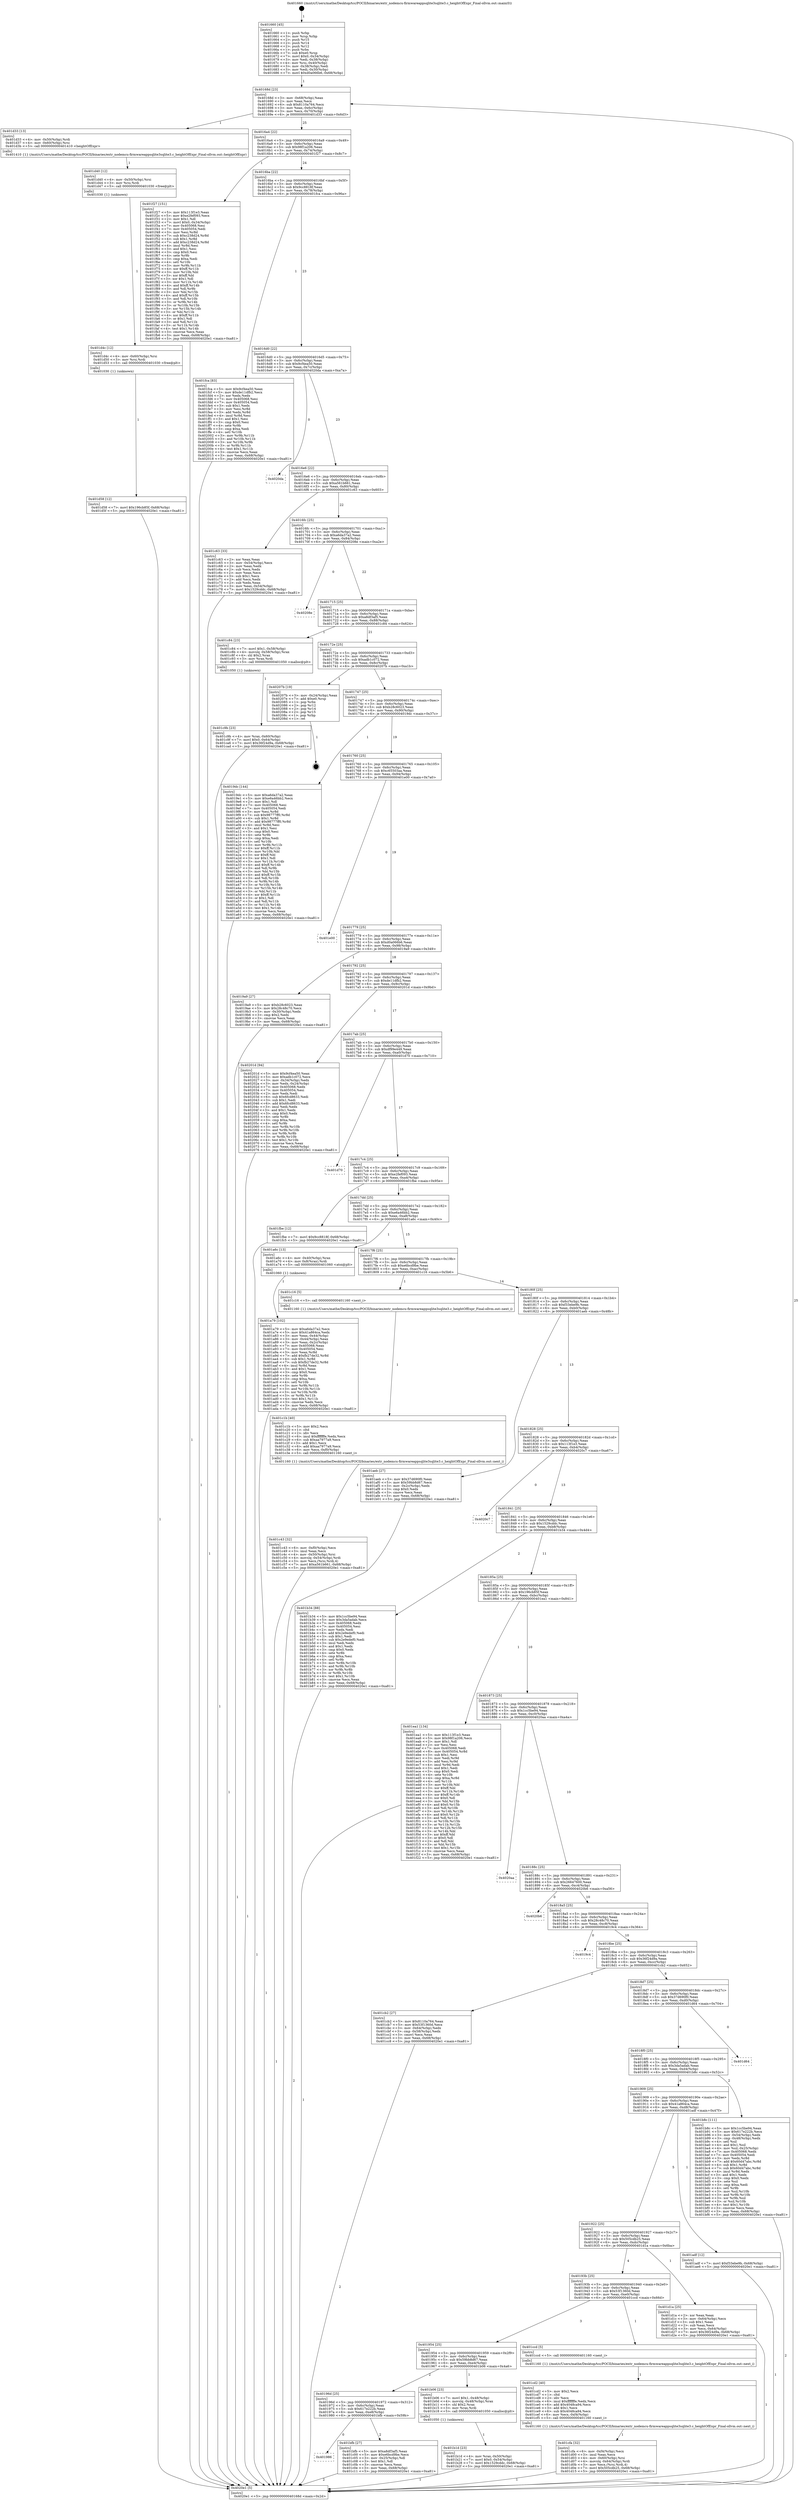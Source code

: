 digraph "0x401660" {
  label = "0x401660 (/mnt/c/Users/mathe/Desktop/tcc/POCII/binaries/extr_nodemcu-firmwareappsqlite3sqlite3.c_heightOfExpr_Final-ollvm.out::main(0))"
  labelloc = "t"
  node[shape=record]

  Entry [label="",width=0.3,height=0.3,shape=circle,fillcolor=black,style=filled]
  "0x40168d" [label="{
     0x40168d [23]\l
     | [instrs]\l
     &nbsp;&nbsp;0x40168d \<+3\>: mov -0x68(%rbp),%eax\l
     &nbsp;&nbsp;0x401690 \<+2\>: mov %eax,%ecx\l
     &nbsp;&nbsp;0x401692 \<+6\>: sub $0x8110a764,%ecx\l
     &nbsp;&nbsp;0x401698 \<+3\>: mov %eax,-0x6c(%rbp)\l
     &nbsp;&nbsp;0x40169b \<+3\>: mov %ecx,-0x70(%rbp)\l
     &nbsp;&nbsp;0x40169e \<+6\>: je 0000000000401d33 \<main+0x6d3\>\l
  }"]
  "0x401d33" [label="{
     0x401d33 [13]\l
     | [instrs]\l
     &nbsp;&nbsp;0x401d33 \<+4\>: mov -0x50(%rbp),%rdi\l
     &nbsp;&nbsp;0x401d37 \<+4\>: mov -0x60(%rbp),%rsi\l
     &nbsp;&nbsp;0x401d3b \<+5\>: call 0000000000401410 \<heightOfExpr\>\l
     | [calls]\l
     &nbsp;&nbsp;0x401410 \{1\} (/mnt/c/Users/mathe/Desktop/tcc/POCII/binaries/extr_nodemcu-firmwareappsqlite3sqlite3.c_heightOfExpr_Final-ollvm.out::heightOfExpr)\l
  }"]
  "0x4016a4" [label="{
     0x4016a4 [22]\l
     | [instrs]\l
     &nbsp;&nbsp;0x4016a4 \<+5\>: jmp 00000000004016a9 \<main+0x49\>\l
     &nbsp;&nbsp;0x4016a9 \<+3\>: mov -0x6c(%rbp),%eax\l
     &nbsp;&nbsp;0x4016ac \<+5\>: sub $0x98f1a206,%eax\l
     &nbsp;&nbsp;0x4016b1 \<+3\>: mov %eax,-0x74(%rbp)\l
     &nbsp;&nbsp;0x4016b4 \<+6\>: je 0000000000401f27 \<main+0x8c7\>\l
  }"]
  Exit [label="",width=0.3,height=0.3,shape=circle,fillcolor=black,style=filled,peripheries=2]
  "0x401f27" [label="{
     0x401f27 [151]\l
     | [instrs]\l
     &nbsp;&nbsp;0x401f27 \<+5\>: mov $0x113f1e3,%eax\l
     &nbsp;&nbsp;0x401f2c \<+5\>: mov $0xe2fef093,%ecx\l
     &nbsp;&nbsp;0x401f31 \<+2\>: mov $0x1,%dl\l
     &nbsp;&nbsp;0x401f33 \<+7\>: movl $0x0,-0x34(%rbp)\l
     &nbsp;&nbsp;0x401f3a \<+7\>: mov 0x405068,%esi\l
     &nbsp;&nbsp;0x401f41 \<+7\>: mov 0x405054,%edi\l
     &nbsp;&nbsp;0x401f48 \<+3\>: mov %esi,%r8d\l
     &nbsp;&nbsp;0x401f4b \<+7\>: sub $0xc238d24,%r8d\l
     &nbsp;&nbsp;0x401f52 \<+4\>: sub $0x1,%r8d\l
     &nbsp;&nbsp;0x401f56 \<+7\>: add $0xc238d24,%r8d\l
     &nbsp;&nbsp;0x401f5d \<+4\>: imul %r8d,%esi\l
     &nbsp;&nbsp;0x401f61 \<+3\>: and $0x1,%esi\l
     &nbsp;&nbsp;0x401f64 \<+3\>: cmp $0x0,%esi\l
     &nbsp;&nbsp;0x401f67 \<+4\>: sete %r9b\l
     &nbsp;&nbsp;0x401f6b \<+3\>: cmp $0xa,%edi\l
     &nbsp;&nbsp;0x401f6e \<+4\>: setl %r10b\l
     &nbsp;&nbsp;0x401f72 \<+3\>: mov %r9b,%r11b\l
     &nbsp;&nbsp;0x401f75 \<+4\>: xor $0xff,%r11b\l
     &nbsp;&nbsp;0x401f79 \<+3\>: mov %r10b,%bl\l
     &nbsp;&nbsp;0x401f7c \<+3\>: xor $0xff,%bl\l
     &nbsp;&nbsp;0x401f7f \<+3\>: xor $0x1,%dl\l
     &nbsp;&nbsp;0x401f82 \<+3\>: mov %r11b,%r14b\l
     &nbsp;&nbsp;0x401f85 \<+4\>: and $0xff,%r14b\l
     &nbsp;&nbsp;0x401f89 \<+3\>: and %dl,%r9b\l
     &nbsp;&nbsp;0x401f8c \<+3\>: mov %bl,%r15b\l
     &nbsp;&nbsp;0x401f8f \<+4\>: and $0xff,%r15b\l
     &nbsp;&nbsp;0x401f93 \<+3\>: and %dl,%r10b\l
     &nbsp;&nbsp;0x401f96 \<+3\>: or %r9b,%r14b\l
     &nbsp;&nbsp;0x401f99 \<+3\>: or %r10b,%r15b\l
     &nbsp;&nbsp;0x401f9c \<+3\>: xor %r15b,%r14b\l
     &nbsp;&nbsp;0x401f9f \<+3\>: or %bl,%r11b\l
     &nbsp;&nbsp;0x401fa2 \<+4\>: xor $0xff,%r11b\l
     &nbsp;&nbsp;0x401fa6 \<+3\>: or $0x1,%dl\l
     &nbsp;&nbsp;0x401fa9 \<+3\>: and %dl,%r11b\l
     &nbsp;&nbsp;0x401fac \<+3\>: or %r11b,%r14b\l
     &nbsp;&nbsp;0x401faf \<+4\>: test $0x1,%r14b\l
     &nbsp;&nbsp;0x401fb3 \<+3\>: cmovne %ecx,%eax\l
     &nbsp;&nbsp;0x401fb6 \<+3\>: mov %eax,-0x68(%rbp)\l
     &nbsp;&nbsp;0x401fb9 \<+5\>: jmp 00000000004020e1 \<main+0xa81\>\l
  }"]
  "0x4016ba" [label="{
     0x4016ba [22]\l
     | [instrs]\l
     &nbsp;&nbsp;0x4016ba \<+5\>: jmp 00000000004016bf \<main+0x5f\>\l
     &nbsp;&nbsp;0x4016bf \<+3\>: mov -0x6c(%rbp),%eax\l
     &nbsp;&nbsp;0x4016c2 \<+5\>: sub $0x9cc8818f,%eax\l
     &nbsp;&nbsp;0x4016c7 \<+3\>: mov %eax,-0x78(%rbp)\l
     &nbsp;&nbsp;0x4016ca \<+6\>: je 0000000000401fca \<main+0x96a\>\l
  }"]
  "0x401d58" [label="{
     0x401d58 [12]\l
     | [instrs]\l
     &nbsp;&nbsp;0x401d58 \<+7\>: movl $0x196cb85f,-0x68(%rbp)\l
     &nbsp;&nbsp;0x401d5f \<+5\>: jmp 00000000004020e1 \<main+0xa81\>\l
  }"]
  "0x401fca" [label="{
     0x401fca [83]\l
     | [instrs]\l
     &nbsp;&nbsp;0x401fca \<+5\>: mov $0x9cf4ea50,%eax\l
     &nbsp;&nbsp;0x401fcf \<+5\>: mov $0xde11dfb2,%ecx\l
     &nbsp;&nbsp;0x401fd4 \<+2\>: xor %edx,%edx\l
     &nbsp;&nbsp;0x401fd6 \<+7\>: mov 0x405068,%esi\l
     &nbsp;&nbsp;0x401fdd \<+7\>: mov 0x405054,%edi\l
     &nbsp;&nbsp;0x401fe4 \<+3\>: sub $0x1,%edx\l
     &nbsp;&nbsp;0x401fe7 \<+3\>: mov %esi,%r8d\l
     &nbsp;&nbsp;0x401fea \<+3\>: add %edx,%r8d\l
     &nbsp;&nbsp;0x401fed \<+4\>: imul %r8d,%esi\l
     &nbsp;&nbsp;0x401ff1 \<+3\>: and $0x1,%esi\l
     &nbsp;&nbsp;0x401ff4 \<+3\>: cmp $0x0,%esi\l
     &nbsp;&nbsp;0x401ff7 \<+4\>: sete %r9b\l
     &nbsp;&nbsp;0x401ffb \<+3\>: cmp $0xa,%edi\l
     &nbsp;&nbsp;0x401ffe \<+4\>: setl %r10b\l
     &nbsp;&nbsp;0x402002 \<+3\>: mov %r9b,%r11b\l
     &nbsp;&nbsp;0x402005 \<+3\>: and %r10b,%r11b\l
     &nbsp;&nbsp;0x402008 \<+3\>: xor %r10b,%r9b\l
     &nbsp;&nbsp;0x40200b \<+3\>: or %r9b,%r11b\l
     &nbsp;&nbsp;0x40200e \<+4\>: test $0x1,%r11b\l
     &nbsp;&nbsp;0x402012 \<+3\>: cmovne %ecx,%eax\l
     &nbsp;&nbsp;0x402015 \<+3\>: mov %eax,-0x68(%rbp)\l
     &nbsp;&nbsp;0x402018 \<+5\>: jmp 00000000004020e1 \<main+0xa81\>\l
  }"]
  "0x4016d0" [label="{
     0x4016d0 [22]\l
     | [instrs]\l
     &nbsp;&nbsp;0x4016d0 \<+5\>: jmp 00000000004016d5 \<main+0x75\>\l
     &nbsp;&nbsp;0x4016d5 \<+3\>: mov -0x6c(%rbp),%eax\l
     &nbsp;&nbsp;0x4016d8 \<+5\>: sub $0x9cf4ea50,%eax\l
     &nbsp;&nbsp;0x4016dd \<+3\>: mov %eax,-0x7c(%rbp)\l
     &nbsp;&nbsp;0x4016e0 \<+6\>: je 00000000004020da \<main+0xa7a\>\l
  }"]
  "0x401d4c" [label="{
     0x401d4c [12]\l
     | [instrs]\l
     &nbsp;&nbsp;0x401d4c \<+4\>: mov -0x60(%rbp),%rsi\l
     &nbsp;&nbsp;0x401d50 \<+3\>: mov %rsi,%rdi\l
     &nbsp;&nbsp;0x401d53 \<+5\>: call 0000000000401030 \<free@plt\>\l
     | [calls]\l
     &nbsp;&nbsp;0x401030 \{1\} (unknown)\l
  }"]
  "0x4020da" [label="{
     0x4020da\l
  }", style=dashed]
  "0x4016e6" [label="{
     0x4016e6 [22]\l
     | [instrs]\l
     &nbsp;&nbsp;0x4016e6 \<+5\>: jmp 00000000004016eb \<main+0x8b\>\l
     &nbsp;&nbsp;0x4016eb \<+3\>: mov -0x6c(%rbp),%eax\l
     &nbsp;&nbsp;0x4016ee \<+5\>: sub $0xa561b661,%eax\l
     &nbsp;&nbsp;0x4016f3 \<+3\>: mov %eax,-0x80(%rbp)\l
     &nbsp;&nbsp;0x4016f6 \<+6\>: je 0000000000401c63 \<main+0x603\>\l
  }"]
  "0x401d40" [label="{
     0x401d40 [12]\l
     | [instrs]\l
     &nbsp;&nbsp;0x401d40 \<+4\>: mov -0x50(%rbp),%rsi\l
     &nbsp;&nbsp;0x401d44 \<+3\>: mov %rsi,%rdi\l
     &nbsp;&nbsp;0x401d47 \<+5\>: call 0000000000401030 \<free@plt\>\l
     | [calls]\l
     &nbsp;&nbsp;0x401030 \{1\} (unknown)\l
  }"]
  "0x401c63" [label="{
     0x401c63 [33]\l
     | [instrs]\l
     &nbsp;&nbsp;0x401c63 \<+2\>: xor %eax,%eax\l
     &nbsp;&nbsp;0x401c65 \<+3\>: mov -0x54(%rbp),%ecx\l
     &nbsp;&nbsp;0x401c68 \<+2\>: mov %eax,%edx\l
     &nbsp;&nbsp;0x401c6a \<+2\>: sub %ecx,%edx\l
     &nbsp;&nbsp;0x401c6c \<+2\>: mov %eax,%ecx\l
     &nbsp;&nbsp;0x401c6e \<+3\>: sub $0x1,%ecx\l
     &nbsp;&nbsp;0x401c71 \<+2\>: add %ecx,%edx\l
     &nbsp;&nbsp;0x401c73 \<+2\>: sub %edx,%eax\l
     &nbsp;&nbsp;0x401c75 \<+3\>: mov %eax,-0x54(%rbp)\l
     &nbsp;&nbsp;0x401c78 \<+7\>: movl $0x1529cddc,-0x68(%rbp)\l
     &nbsp;&nbsp;0x401c7f \<+5\>: jmp 00000000004020e1 \<main+0xa81\>\l
  }"]
  "0x4016fc" [label="{
     0x4016fc [25]\l
     | [instrs]\l
     &nbsp;&nbsp;0x4016fc \<+5\>: jmp 0000000000401701 \<main+0xa1\>\l
     &nbsp;&nbsp;0x401701 \<+3\>: mov -0x6c(%rbp),%eax\l
     &nbsp;&nbsp;0x401704 \<+5\>: sub $0xa6da37a2,%eax\l
     &nbsp;&nbsp;0x401709 \<+6\>: mov %eax,-0x84(%rbp)\l
     &nbsp;&nbsp;0x40170f \<+6\>: je 000000000040208e \<main+0xa2e\>\l
  }"]
  "0x401cfa" [label="{
     0x401cfa [32]\l
     | [instrs]\l
     &nbsp;&nbsp;0x401cfa \<+6\>: mov -0xf4(%rbp),%ecx\l
     &nbsp;&nbsp;0x401d00 \<+3\>: imul %eax,%ecx\l
     &nbsp;&nbsp;0x401d03 \<+4\>: mov -0x60(%rbp),%rsi\l
     &nbsp;&nbsp;0x401d07 \<+4\>: movslq -0x64(%rbp),%rdi\l
     &nbsp;&nbsp;0x401d0b \<+3\>: mov %ecx,(%rsi,%rdi,4)\l
     &nbsp;&nbsp;0x401d0e \<+7\>: movl $0x505cdb25,-0x68(%rbp)\l
     &nbsp;&nbsp;0x401d15 \<+5\>: jmp 00000000004020e1 \<main+0xa81\>\l
  }"]
  "0x40208e" [label="{
     0x40208e\l
  }", style=dashed]
  "0x401715" [label="{
     0x401715 [25]\l
     | [instrs]\l
     &nbsp;&nbsp;0x401715 \<+5\>: jmp 000000000040171a \<main+0xba\>\l
     &nbsp;&nbsp;0x40171a \<+3\>: mov -0x6c(%rbp),%eax\l
     &nbsp;&nbsp;0x40171d \<+5\>: sub $0xa8df3af5,%eax\l
     &nbsp;&nbsp;0x401722 \<+6\>: mov %eax,-0x88(%rbp)\l
     &nbsp;&nbsp;0x401728 \<+6\>: je 0000000000401c84 \<main+0x624\>\l
  }"]
  "0x401cd2" [label="{
     0x401cd2 [40]\l
     | [instrs]\l
     &nbsp;&nbsp;0x401cd2 \<+5\>: mov $0x2,%ecx\l
     &nbsp;&nbsp;0x401cd7 \<+1\>: cltd\l
     &nbsp;&nbsp;0x401cd8 \<+2\>: idiv %ecx\l
     &nbsp;&nbsp;0x401cda \<+6\>: imul $0xfffffffe,%edx,%ecx\l
     &nbsp;&nbsp;0x401ce0 \<+6\>: add $0x4048ca94,%ecx\l
     &nbsp;&nbsp;0x401ce6 \<+3\>: add $0x1,%ecx\l
     &nbsp;&nbsp;0x401ce9 \<+6\>: sub $0x4048ca94,%ecx\l
     &nbsp;&nbsp;0x401cef \<+6\>: mov %ecx,-0xf4(%rbp)\l
     &nbsp;&nbsp;0x401cf5 \<+5\>: call 0000000000401160 \<next_i\>\l
     | [calls]\l
     &nbsp;&nbsp;0x401160 \{1\} (/mnt/c/Users/mathe/Desktop/tcc/POCII/binaries/extr_nodemcu-firmwareappsqlite3sqlite3.c_heightOfExpr_Final-ollvm.out::next_i)\l
  }"]
  "0x401c84" [label="{
     0x401c84 [23]\l
     | [instrs]\l
     &nbsp;&nbsp;0x401c84 \<+7\>: movl $0x1,-0x58(%rbp)\l
     &nbsp;&nbsp;0x401c8b \<+4\>: movslq -0x58(%rbp),%rax\l
     &nbsp;&nbsp;0x401c8f \<+4\>: shl $0x2,%rax\l
     &nbsp;&nbsp;0x401c93 \<+3\>: mov %rax,%rdi\l
     &nbsp;&nbsp;0x401c96 \<+5\>: call 0000000000401050 \<malloc@plt\>\l
     | [calls]\l
     &nbsp;&nbsp;0x401050 \{1\} (unknown)\l
  }"]
  "0x40172e" [label="{
     0x40172e [25]\l
     | [instrs]\l
     &nbsp;&nbsp;0x40172e \<+5\>: jmp 0000000000401733 \<main+0xd3\>\l
     &nbsp;&nbsp;0x401733 \<+3\>: mov -0x6c(%rbp),%eax\l
     &nbsp;&nbsp;0x401736 \<+5\>: sub $0xadb1c072,%eax\l
     &nbsp;&nbsp;0x40173b \<+6\>: mov %eax,-0x8c(%rbp)\l
     &nbsp;&nbsp;0x401741 \<+6\>: je 000000000040207b \<main+0xa1b\>\l
  }"]
  "0x401c9b" [label="{
     0x401c9b [23]\l
     | [instrs]\l
     &nbsp;&nbsp;0x401c9b \<+4\>: mov %rax,-0x60(%rbp)\l
     &nbsp;&nbsp;0x401c9f \<+7\>: movl $0x0,-0x64(%rbp)\l
     &nbsp;&nbsp;0x401ca6 \<+7\>: movl $0x36f24d9a,-0x68(%rbp)\l
     &nbsp;&nbsp;0x401cad \<+5\>: jmp 00000000004020e1 \<main+0xa81\>\l
  }"]
  "0x40207b" [label="{
     0x40207b [19]\l
     | [instrs]\l
     &nbsp;&nbsp;0x40207b \<+3\>: mov -0x24(%rbp),%eax\l
     &nbsp;&nbsp;0x40207e \<+7\>: add $0xe0,%rsp\l
     &nbsp;&nbsp;0x402085 \<+1\>: pop %rbx\l
     &nbsp;&nbsp;0x402086 \<+2\>: pop %r12\l
     &nbsp;&nbsp;0x402088 \<+2\>: pop %r14\l
     &nbsp;&nbsp;0x40208a \<+2\>: pop %r15\l
     &nbsp;&nbsp;0x40208c \<+1\>: pop %rbp\l
     &nbsp;&nbsp;0x40208d \<+1\>: ret\l
  }"]
  "0x401747" [label="{
     0x401747 [25]\l
     | [instrs]\l
     &nbsp;&nbsp;0x401747 \<+5\>: jmp 000000000040174c \<main+0xec\>\l
     &nbsp;&nbsp;0x40174c \<+3\>: mov -0x6c(%rbp),%eax\l
     &nbsp;&nbsp;0x40174f \<+5\>: sub $0xb28c6023,%eax\l
     &nbsp;&nbsp;0x401754 \<+6\>: mov %eax,-0x90(%rbp)\l
     &nbsp;&nbsp;0x40175a \<+6\>: je 00000000004019dc \<main+0x37c\>\l
  }"]
  "0x401c43" [label="{
     0x401c43 [32]\l
     | [instrs]\l
     &nbsp;&nbsp;0x401c43 \<+6\>: mov -0xf0(%rbp),%ecx\l
     &nbsp;&nbsp;0x401c49 \<+3\>: imul %eax,%ecx\l
     &nbsp;&nbsp;0x401c4c \<+4\>: mov -0x50(%rbp),%rsi\l
     &nbsp;&nbsp;0x401c50 \<+4\>: movslq -0x54(%rbp),%rdi\l
     &nbsp;&nbsp;0x401c54 \<+3\>: mov %ecx,(%rsi,%rdi,4)\l
     &nbsp;&nbsp;0x401c57 \<+7\>: movl $0xa561b661,-0x68(%rbp)\l
     &nbsp;&nbsp;0x401c5e \<+5\>: jmp 00000000004020e1 \<main+0xa81\>\l
  }"]
  "0x4019dc" [label="{
     0x4019dc [144]\l
     | [instrs]\l
     &nbsp;&nbsp;0x4019dc \<+5\>: mov $0xa6da37a2,%eax\l
     &nbsp;&nbsp;0x4019e1 \<+5\>: mov $0xe6a46bb2,%ecx\l
     &nbsp;&nbsp;0x4019e6 \<+2\>: mov $0x1,%dl\l
     &nbsp;&nbsp;0x4019e8 \<+7\>: mov 0x405068,%esi\l
     &nbsp;&nbsp;0x4019ef \<+7\>: mov 0x405054,%edi\l
     &nbsp;&nbsp;0x4019f6 \<+3\>: mov %esi,%r8d\l
     &nbsp;&nbsp;0x4019f9 \<+7\>: sub $0x98777ff0,%r8d\l
     &nbsp;&nbsp;0x401a00 \<+4\>: sub $0x1,%r8d\l
     &nbsp;&nbsp;0x401a04 \<+7\>: add $0x98777ff0,%r8d\l
     &nbsp;&nbsp;0x401a0b \<+4\>: imul %r8d,%esi\l
     &nbsp;&nbsp;0x401a0f \<+3\>: and $0x1,%esi\l
     &nbsp;&nbsp;0x401a12 \<+3\>: cmp $0x0,%esi\l
     &nbsp;&nbsp;0x401a15 \<+4\>: sete %r9b\l
     &nbsp;&nbsp;0x401a19 \<+3\>: cmp $0xa,%edi\l
     &nbsp;&nbsp;0x401a1c \<+4\>: setl %r10b\l
     &nbsp;&nbsp;0x401a20 \<+3\>: mov %r9b,%r11b\l
     &nbsp;&nbsp;0x401a23 \<+4\>: xor $0xff,%r11b\l
     &nbsp;&nbsp;0x401a27 \<+3\>: mov %r10b,%bl\l
     &nbsp;&nbsp;0x401a2a \<+3\>: xor $0xff,%bl\l
     &nbsp;&nbsp;0x401a2d \<+3\>: xor $0x1,%dl\l
     &nbsp;&nbsp;0x401a30 \<+3\>: mov %r11b,%r14b\l
     &nbsp;&nbsp;0x401a33 \<+4\>: and $0xff,%r14b\l
     &nbsp;&nbsp;0x401a37 \<+3\>: and %dl,%r9b\l
     &nbsp;&nbsp;0x401a3a \<+3\>: mov %bl,%r15b\l
     &nbsp;&nbsp;0x401a3d \<+4\>: and $0xff,%r15b\l
     &nbsp;&nbsp;0x401a41 \<+3\>: and %dl,%r10b\l
     &nbsp;&nbsp;0x401a44 \<+3\>: or %r9b,%r14b\l
     &nbsp;&nbsp;0x401a47 \<+3\>: or %r10b,%r15b\l
     &nbsp;&nbsp;0x401a4a \<+3\>: xor %r15b,%r14b\l
     &nbsp;&nbsp;0x401a4d \<+3\>: or %bl,%r11b\l
     &nbsp;&nbsp;0x401a50 \<+4\>: xor $0xff,%r11b\l
     &nbsp;&nbsp;0x401a54 \<+3\>: or $0x1,%dl\l
     &nbsp;&nbsp;0x401a57 \<+3\>: and %dl,%r11b\l
     &nbsp;&nbsp;0x401a5a \<+3\>: or %r11b,%r14b\l
     &nbsp;&nbsp;0x401a5d \<+4\>: test $0x1,%r14b\l
     &nbsp;&nbsp;0x401a61 \<+3\>: cmovne %ecx,%eax\l
     &nbsp;&nbsp;0x401a64 \<+3\>: mov %eax,-0x68(%rbp)\l
     &nbsp;&nbsp;0x401a67 \<+5\>: jmp 00000000004020e1 \<main+0xa81\>\l
  }"]
  "0x401760" [label="{
     0x401760 [25]\l
     | [instrs]\l
     &nbsp;&nbsp;0x401760 \<+5\>: jmp 0000000000401765 \<main+0x105\>\l
     &nbsp;&nbsp;0x401765 \<+3\>: mov -0x6c(%rbp),%eax\l
     &nbsp;&nbsp;0x401768 \<+5\>: sub $0xc65503aa,%eax\l
     &nbsp;&nbsp;0x40176d \<+6\>: mov %eax,-0x94(%rbp)\l
     &nbsp;&nbsp;0x401773 \<+6\>: je 0000000000401e00 \<main+0x7a0\>\l
  }"]
  "0x401c1b" [label="{
     0x401c1b [40]\l
     | [instrs]\l
     &nbsp;&nbsp;0x401c1b \<+5\>: mov $0x2,%ecx\l
     &nbsp;&nbsp;0x401c20 \<+1\>: cltd\l
     &nbsp;&nbsp;0x401c21 \<+2\>: idiv %ecx\l
     &nbsp;&nbsp;0x401c23 \<+6\>: imul $0xfffffffe,%edx,%ecx\l
     &nbsp;&nbsp;0x401c29 \<+6\>: sub $0xaa7977a9,%ecx\l
     &nbsp;&nbsp;0x401c2f \<+3\>: add $0x1,%ecx\l
     &nbsp;&nbsp;0x401c32 \<+6\>: add $0xaa7977a9,%ecx\l
     &nbsp;&nbsp;0x401c38 \<+6\>: mov %ecx,-0xf0(%rbp)\l
     &nbsp;&nbsp;0x401c3e \<+5\>: call 0000000000401160 \<next_i\>\l
     | [calls]\l
     &nbsp;&nbsp;0x401160 \{1\} (/mnt/c/Users/mathe/Desktop/tcc/POCII/binaries/extr_nodemcu-firmwareappsqlite3sqlite3.c_heightOfExpr_Final-ollvm.out::next_i)\l
  }"]
  "0x401e00" [label="{
     0x401e00\l
  }", style=dashed]
  "0x401779" [label="{
     0x401779 [25]\l
     | [instrs]\l
     &nbsp;&nbsp;0x401779 \<+5\>: jmp 000000000040177e \<main+0x11e\>\l
     &nbsp;&nbsp;0x40177e \<+3\>: mov -0x6c(%rbp),%eax\l
     &nbsp;&nbsp;0x401781 \<+5\>: sub $0xd0a066b6,%eax\l
     &nbsp;&nbsp;0x401786 \<+6\>: mov %eax,-0x98(%rbp)\l
     &nbsp;&nbsp;0x40178c \<+6\>: je 00000000004019a9 \<main+0x349\>\l
  }"]
  "0x401986" [label="{
     0x401986\l
  }", style=dashed]
  "0x4019a9" [label="{
     0x4019a9 [27]\l
     | [instrs]\l
     &nbsp;&nbsp;0x4019a9 \<+5\>: mov $0xb28c6023,%eax\l
     &nbsp;&nbsp;0x4019ae \<+5\>: mov $0x28c48c70,%ecx\l
     &nbsp;&nbsp;0x4019b3 \<+3\>: mov -0x30(%rbp),%edx\l
     &nbsp;&nbsp;0x4019b6 \<+3\>: cmp $0x2,%edx\l
     &nbsp;&nbsp;0x4019b9 \<+3\>: cmovne %ecx,%eax\l
     &nbsp;&nbsp;0x4019bc \<+3\>: mov %eax,-0x68(%rbp)\l
     &nbsp;&nbsp;0x4019bf \<+5\>: jmp 00000000004020e1 \<main+0xa81\>\l
  }"]
  "0x401792" [label="{
     0x401792 [25]\l
     | [instrs]\l
     &nbsp;&nbsp;0x401792 \<+5\>: jmp 0000000000401797 \<main+0x137\>\l
     &nbsp;&nbsp;0x401797 \<+3\>: mov -0x6c(%rbp),%eax\l
     &nbsp;&nbsp;0x40179a \<+5\>: sub $0xde11dfb2,%eax\l
     &nbsp;&nbsp;0x40179f \<+6\>: mov %eax,-0x9c(%rbp)\l
     &nbsp;&nbsp;0x4017a5 \<+6\>: je 000000000040201d \<main+0x9bd\>\l
  }"]
  "0x4020e1" [label="{
     0x4020e1 [5]\l
     | [instrs]\l
     &nbsp;&nbsp;0x4020e1 \<+5\>: jmp 000000000040168d \<main+0x2d\>\l
  }"]
  "0x401660" [label="{
     0x401660 [45]\l
     | [instrs]\l
     &nbsp;&nbsp;0x401660 \<+1\>: push %rbp\l
     &nbsp;&nbsp;0x401661 \<+3\>: mov %rsp,%rbp\l
     &nbsp;&nbsp;0x401664 \<+2\>: push %r15\l
     &nbsp;&nbsp;0x401666 \<+2\>: push %r14\l
     &nbsp;&nbsp;0x401668 \<+2\>: push %r12\l
     &nbsp;&nbsp;0x40166a \<+1\>: push %rbx\l
     &nbsp;&nbsp;0x40166b \<+7\>: sub $0xe0,%rsp\l
     &nbsp;&nbsp;0x401672 \<+7\>: movl $0x0,-0x34(%rbp)\l
     &nbsp;&nbsp;0x401679 \<+3\>: mov %edi,-0x38(%rbp)\l
     &nbsp;&nbsp;0x40167c \<+4\>: mov %rsi,-0x40(%rbp)\l
     &nbsp;&nbsp;0x401680 \<+3\>: mov -0x38(%rbp),%edi\l
     &nbsp;&nbsp;0x401683 \<+3\>: mov %edi,-0x30(%rbp)\l
     &nbsp;&nbsp;0x401686 \<+7\>: movl $0xd0a066b6,-0x68(%rbp)\l
  }"]
  "0x401bfb" [label="{
     0x401bfb [27]\l
     | [instrs]\l
     &nbsp;&nbsp;0x401bfb \<+5\>: mov $0xa8df3af5,%eax\l
     &nbsp;&nbsp;0x401c00 \<+5\>: mov $0xe6bcd9be,%ecx\l
     &nbsp;&nbsp;0x401c05 \<+3\>: mov -0x25(%rbp),%dl\l
     &nbsp;&nbsp;0x401c08 \<+3\>: test $0x1,%dl\l
     &nbsp;&nbsp;0x401c0b \<+3\>: cmovne %ecx,%eax\l
     &nbsp;&nbsp;0x401c0e \<+3\>: mov %eax,-0x68(%rbp)\l
     &nbsp;&nbsp;0x401c11 \<+5\>: jmp 00000000004020e1 \<main+0xa81\>\l
  }"]
  "0x40201d" [label="{
     0x40201d [94]\l
     | [instrs]\l
     &nbsp;&nbsp;0x40201d \<+5\>: mov $0x9cf4ea50,%eax\l
     &nbsp;&nbsp;0x402022 \<+5\>: mov $0xadb1c072,%ecx\l
     &nbsp;&nbsp;0x402027 \<+3\>: mov -0x34(%rbp),%edx\l
     &nbsp;&nbsp;0x40202a \<+3\>: mov %edx,-0x24(%rbp)\l
     &nbsp;&nbsp;0x40202d \<+7\>: mov 0x405068,%edx\l
     &nbsp;&nbsp;0x402034 \<+7\>: mov 0x405054,%esi\l
     &nbsp;&nbsp;0x40203b \<+2\>: mov %edx,%edi\l
     &nbsp;&nbsp;0x40203d \<+6\>: sub $0x6fcd8633,%edi\l
     &nbsp;&nbsp;0x402043 \<+3\>: sub $0x1,%edi\l
     &nbsp;&nbsp;0x402046 \<+6\>: add $0x6fcd8633,%edi\l
     &nbsp;&nbsp;0x40204c \<+3\>: imul %edi,%edx\l
     &nbsp;&nbsp;0x40204f \<+3\>: and $0x1,%edx\l
     &nbsp;&nbsp;0x402052 \<+3\>: cmp $0x0,%edx\l
     &nbsp;&nbsp;0x402055 \<+4\>: sete %r8b\l
     &nbsp;&nbsp;0x402059 \<+3\>: cmp $0xa,%esi\l
     &nbsp;&nbsp;0x40205c \<+4\>: setl %r9b\l
     &nbsp;&nbsp;0x402060 \<+3\>: mov %r8b,%r10b\l
     &nbsp;&nbsp;0x402063 \<+3\>: and %r9b,%r10b\l
     &nbsp;&nbsp;0x402066 \<+3\>: xor %r9b,%r8b\l
     &nbsp;&nbsp;0x402069 \<+3\>: or %r8b,%r10b\l
     &nbsp;&nbsp;0x40206c \<+4\>: test $0x1,%r10b\l
     &nbsp;&nbsp;0x402070 \<+3\>: cmovne %ecx,%eax\l
     &nbsp;&nbsp;0x402073 \<+3\>: mov %eax,-0x68(%rbp)\l
     &nbsp;&nbsp;0x402076 \<+5\>: jmp 00000000004020e1 \<main+0xa81\>\l
  }"]
  "0x4017ab" [label="{
     0x4017ab [25]\l
     | [instrs]\l
     &nbsp;&nbsp;0x4017ab \<+5\>: jmp 00000000004017b0 \<main+0x150\>\l
     &nbsp;&nbsp;0x4017b0 \<+3\>: mov -0x6c(%rbp),%eax\l
     &nbsp;&nbsp;0x4017b3 \<+5\>: sub $0xdf99e449,%eax\l
     &nbsp;&nbsp;0x4017b8 \<+6\>: mov %eax,-0xa0(%rbp)\l
     &nbsp;&nbsp;0x4017be \<+6\>: je 0000000000401d70 \<main+0x710\>\l
  }"]
  "0x401b1d" [label="{
     0x401b1d [23]\l
     | [instrs]\l
     &nbsp;&nbsp;0x401b1d \<+4\>: mov %rax,-0x50(%rbp)\l
     &nbsp;&nbsp;0x401b21 \<+7\>: movl $0x0,-0x54(%rbp)\l
     &nbsp;&nbsp;0x401b28 \<+7\>: movl $0x1529cddc,-0x68(%rbp)\l
     &nbsp;&nbsp;0x401b2f \<+5\>: jmp 00000000004020e1 \<main+0xa81\>\l
  }"]
  "0x401d70" [label="{
     0x401d70\l
  }", style=dashed]
  "0x4017c4" [label="{
     0x4017c4 [25]\l
     | [instrs]\l
     &nbsp;&nbsp;0x4017c4 \<+5\>: jmp 00000000004017c9 \<main+0x169\>\l
     &nbsp;&nbsp;0x4017c9 \<+3\>: mov -0x6c(%rbp),%eax\l
     &nbsp;&nbsp;0x4017cc \<+5\>: sub $0xe2fef093,%eax\l
     &nbsp;&nbsp;0x4017d1 \<+6\>: mov %eax,-0xa4(%rbp)\l
     &nbsp;&nbsp;0x4017d7 \<+6\>: je 0000000000401fbe \<main+0x95e\>\l
  }"]
  "0x40196d" [label="{
     0x40196d [25]\l
     | [instrs]\l
     &nbsp;&nbsp;0x40196d \<+5\>: jmp 0000000000401972 \<main+0x312\>\l
     &nbsp;&nbsp;0x401972 \<+3\>: mov -0x6c(%rbp),%eax\l
     &nbsp;&nbsp;0x401975 \<+5\>: sub $0x617e222b,%eax\l
     &nbsp;&nbsp;0x40197a \<+6\>: mov %eax,-0xe8(%rbp)\l
     &nbsp;&nbsp;0x401980 \<+6\>: je 0000000000401bfb \<main+0x59b\>\l
  }"]
  "0x401fbe" [label="{
     0x401fbe [12]\l
     | [instrs]\l
     &nbsp;&nbsp;0x401fbe \<+7\>: movl $0x9cc8818f,-0x68(%rbp)\l
     &nbsp;&nbsp;0x401fc5 \<+5\>: jmp 00000000004020e1 \<main+0xa81\>\l
  }"]
  "0x4017dd" [label="{
     0x4017dd [25]\l
     | [instrs]\l
     &nbsp;&nbsp;0x4017dd \<+5\>: jmp 00000000004017e2 \<main+0x182\>\l
     &nbsp;&nbsp;0x4017e2 \<+3\>: mov -0x6c(%rbp),%eax\l
     &nbsp;&nbsp;0x4017e5 \<+5\>: sub $0xe6a46bb2,%eax\l
     &nbsp;&nbsp;0x4017ea \<+6\>: mov %eax,-0xa8(%rbp)\l
     &nbsp;&nbsp;0x4017f0 \<+6\>: je 0000000000401a6c \<main+0x40c\>\l
  }"]
  "0x401b06" [label="{
     0x401b06 [23]\l
     | [instrs]\l
     &nbsp;&nbsp;0x401b06 \<+7\>: movl $0x1,-0x48(%rbp)\l
     &nbsp;&nbsp;0x401b0d \<+4\>: movslq -0x48(%rbp),%rax\l
     &nbsp;&nbsp;0x401b11 \<+4\>: shl $0x2,%rax\l
     &nbsp;&nbsp;0x401b15 \<+3\>: mov %rax,%rdi\l
     &nbsp;&nbsp;0x401b18 \<+5\>: call 0000000000401050 \<malloc@plt\>\l
     | [calls]\l
     &nbsp;&nbsp;0x401050 \{1\} (unknown)\l
  }"]
  "0x401a6c" [label="{
     0x401a6c [13]\l
     | [instrs]\l
     &nbsp;&nbsp;0x401a6c \<+4\>: mov -0x40(%rbp),%rax\l
     &nbsp;&nbsp;0x401a70 \<+4\>: mov 0x8(%rax),%rdi\l
     &nbsp;&nbsp;0x401a74 \<+5\>: call 0000000000401060 \<atoi@plt\>\l
     | [calls]\l
     &nbsp;&nbsp;0x401060 \{1\} (unknown)\l
  }"]
  "0x4017f6" [label="{
     0x4017f6 [25]\l
     | [instrs]\l
     &nbsp;&nbsp;0x4017f6 \<+5\>: jmp 00000000004017fb \<main+0x19b\>\l
     &nbsp;&nbsp;0x4017fb \<+3\>: mov -0x6c(%rbp),%eax\l
     &nbsp;&nbsp;0x4017fe \<+5\>: sub $0xe6bcd9be,%eax\l
     &nbsp;&nbsp;0x401803 \<+6\>: mov %eax,-0xac(%rbp)\l
     &nbsp;&nbsp;0x401809 \<+6\>: je 0000000000401c16 \<main+0x5b6\>\l
  }"]
  "0x401a79" [label="{
     0x401a79 [102]\l
     | [instrs]\l
     &nbsp;&nbsp;0x401a79 \<+5\>: mov $0xa6da37a2,%ecx\l
     &nbsp;&nbsp;0x401a7e \<+5\>: mov $0x41a864ca,%edx\l
     &nbsp;&nbsp;0x401a83 \<+3\>: mov %eax,-0x44(%rbp)\l
     &nbsp;&nbsp;0x401a86 \<+3\>: mov -0x44(%rbp),%eax\l
     &nbsp;&nbsp;0x401a89 \<+3\>: mov %eax,-0x2c(%rbp)\l
     &nbsp;&nbsp;0x401a8c \<+7\>: mov 0x405068,%eax\l
     &nbsp;&nbsp;0x401a93 \<+7\>: mov 0x405054,%esi\l
     &nbsp;&nbsp;0x401a9a \<+3\>: mov %eax,%r8d\l
     &nbsp;&nbsp;0x401a9d \<+7\>: add $0xfb27de32,%r8d\l
     &nbsp;&nbsp;0x401aa4 \<+4\>: sub $0x1,%r8d\l
     &nbsp;&nbsp;0x401aa8 \<+7\>: sub $0xfb27de32,%r8d\l
     &nbsp;&nbsp;0x401aaf \<+4\>: imul %r8d,%eax\l
     &nbsp;&nbsp;0x401ab3 \<+3\>: and $0x1,%eax\l
     &nbsp;&nbsp;0x401ab6 \<+3\>: cmp $0x0,%eax\l
     &nbsp;&nbsp;0x401ab9 \<+4\>: sete %r9b\l
     &nbsp;&nbsp;0x401abd \<+3\>: cmp $0xa,%esi\l
     &nbsp;&nbsp;0x401ac0 \<+4\>: setl %r10b\l
     &nbsp;&nbsp;0x401ac4 \<+3\>: mov %r9b,%r11b\l
     &nbsp;&nbsp;0x401ac7 \<+3\>: and %r10b,%r11b\l
     &nbsp;&nbsp;0x401aca \<+3\>: xor %r10b,%r9b\l
     &nbsp;&nbsp;0x401acd \<+3\>: or %r9b,%r11b\l
     &nbsp;&nbsp;0x401ad0 \<+4\>: test $0x1,%r11b\l
     &nbsp;&nbsp;0x401ad4 \<+3\>: cmovne %edx,%ecx\l
     &nbsp;&nbsp;0x401ad7 \<+3\>: mov %ecx,-0x68(%rbp)\l
     &nbsp;&nbsp;0x401ada \<+5\>: jmp 00000000004020e1 \<main+0xa81\>\l
  }"]
  "0x401954" [label="{
     0x401954 [25]\l
     | [instrs]\l
     &nbsp;&nbsp;0x401954 \<+5\>: jmp 0000000000401959 \<main+0x2f9\>\l
     &nbsp;&nbsp;0x401959 \<+3\>: mov -0x6c(%rbp),%eax\l
     &nbsp;&nbsp;0x40195c \<+5\>: sub $0x59bb8d67,%eax\l
     &nbsp;&nbsp;0x401961 \<+6\>: mov %eax,-0xe4(%rbp)\l
     &nbsp;&nbsp;0x401967 \<+6\>: je 0000000000401b06 \<main+0x4a6\>\l
  }"]
  "0x401c16" [label="{
     0x401c16 [5]\l
     | [instrs]\l
     &nbsp;&nbsp;0x401c16 \<+5\>: call 0000000000401160 \<next_i\>\l
     | [calls]\l
     &nbsp;&nbsp;0x401160 \{1\} (/mnt/c/Users/mathe/Desktop/tcc/POCII/binaries/extr_nodemcu-firmwareappsqlite3sqlite3.c_heightOfExpr_Final-ollvm.out::next_i)\l
  }"]
  "0x40180f" [label="{
     0x40180f [25]\l
     | [instrs]\l
     &nbsp;&nbsp;0x40180f \<+5\>: jmp 0000000000401814 \<main+0x1b4\>\l
     &nbsp;&nbsp;0x401814 \<+3\>: mov -0x6c(%rbp),%eax\l
     &nbsp;&nbsp;0x401817 \<+5\>: sub $0xf33ebe9b,%eax\l
     &nbsp;&nbsp;0x40181c \<+6\>: mov %eax,-0xb0(%rbp)\l
     &nbsp;&nbsp;0x401822 \<+6\>: je 0000000000401aeb \<main+0x48b\>\l
  }"]
  "0x401ccd" [label="{
     0x401ccd [5]\l
     | [instrs]\l
     &nbsp;&nbsp;0x401ccd \<+5\>: call 0000000000401160 \<next_i\>\l
     | [calls]\l
     &nbsp;&nbsp;0x401160 \{1\} (/mnt/c/Users/mathe/Desktop/tcc/POCII/binaries/extr_nodemcu-firmwareappsqlite3sqlite3.c_heightOfExpr_Final-ollvm.out::next_i)\l
  }"]
  "0x401aeb" [label="{
     0x401aeb [27]\l
     | [instrs]\l
     &nbsp;&nbsp;0x401aeb \<+5\>: mov $0x37d690f0,%eax\l
     &nbsp;&nbsp;0x401af0 \<+5\>: mov $0x59bb8d67,%ecx\l
     &nbsp;&nbsp;0x401af5 \<+3\>: mov -0x2c(%rbp),%edx\l
     &nbsp;&nbsp;0x401af8 \<+3\>: cmp $0x0,%edx\l
     &nbsp;&nbsp;0x401afb \<+3\>: cmove %ecx,%eax\l
     &nbsp;&nbsp;0x401afe \<+3\>: mov %eax,-0x68(%rbp)\l
     &nbsp;&nbsp;0x401b01 \<+5\>: jmp 00000000004020e1 \<main+0xa81\>\l
  }"]
  "0x401828" [label="{
     0x401828 [25]\l
     | [instrs]\l
     &nbsp;&nbsp;0x401828 \<+5\>: jmp 000000000040182d \<main+0x1cd\>\l
     &nbsp;&nbsp;0x40182d \<+3\>: mov -0x6c(%rbp),%eax\l
     &nbsp;&nbsp;0x401830 \<+5\>: sub $0x113f1e3,%eax\l
     &nbsp;&nbsp;0x401835 \<+6\>: mov %eax,-0xb4(%rbp)\l
     &nbsp;&nbsp;0x40183b \<+6\>: je 00000000004020c7 \<main+0xa67\>\l
  }"]
  "0x40193b" [label="{
     0x40193b [25]\l
     | [instrs]\l
     &nbsp;&nbsp;0x40193b \<+5\>: jmp 0000000000401940 \<main+0x2e0\>\l
     &nbsp;&nbsp;0x401940 \<+3\>: mov -0x6c(%rbp),%eax\l
     &nbsp;&nbsp;0x401943 \<+5\>: sub $0x53f1360d,%eax\l
     &nbsp;&nbsp;0x401948 \<+6\>: mov %eax,-0xe0(%rbp)\l
     &nbsp;&nbsp;0x40194e \<+6\>: je 0000000000401ccd \<main+0x66d\>\l
  }"]
  "0x4020c7" [label="{
     0x4020c7\l
  }", style=dashed]
  "0x401841" [label="{
     0x401841 [25]\l
     | [instrs]\l
     &nbsp;&nbsp;0x401841 \<+5\>: jmp 0000000000401846 \<main+0x1e6\>\l
     &nbsp;&nbsp;0x401846 \<+3\>: mov -0x6c(%rbp),%eax\l
     &nbsp;&nbsp;0x401849 \<+5\>: sub $0x1529cddc,%eax\l
     &nbsp;&nbsp;0x40184e \<+6\>: mov %eax,-0xb8(%rbp)\l
     &nbsp;&nbsp;0x401854 \<+6\>: je 0000000000401b34 \<main+0x4d4\>\l
  }"]
  "0x401d1a" [label="{
     0x401d1a [25]\l
     | [instrs]\l
     &nbsp;&nbsp;0x401d1a \<+2\>: xor %eax,%eax\l
     &nbsp;&nbsp;0x401d1c \<+3\>: mov -0x64(%rbp),%ecx\l
     &nbsp;&nbsp;0x401d1f \<+3\>: sub $0x1,%eax\l
     &nbsp;&nbsp;0x401d22 \<+2\>: sub %eax,%ecx\l
     &nbsp;&nbsp;0x401d24 \<+3\>: mov %ecx,-0x64(%rbp)\l
     &nbsp;&nbsp;0x401d27 \<+7\>: movl $0x36f24d9a,-0x68(%rbp)\l
     &nbsp;&nbsp;0x401d2e \<+5\>: jmp 00000000004020e1 \<main+0xa81\>\l
  }"]
  "0x401b34" [label="{
     0x401b34 [88]\l
     | [instrs]\l
     &nbsp;&nbsp;0x401b34 \<+5\>: mov $0x1cc5be94,%eax\l
     &nbsp;&nbsp;0x401b39 \<+5\>: mov $0x3da5adab,%ecx\l
     &nbsp;&nbsp;0x401b3e \<+7\>: mov 0x405068,%edx\l
     &nbsp;&nbsp;0x401b45 \<+7\>: mov 0x405054,%esi\l
     &nbsp;&nbsp;0x401b4c \<+2\>: mov %edx,%edi\l
     &nbsp;&nbsp;0x401b4e \<+6\>: add $0x2e9edef0,%edi\l
     &nbsp;&nbsp;0x401b54 \<+3\>: sub $0x1,%edi\l
     &nbsp;&nbsp;0x401b57 \<+6\>: sub $0x2e9edef0,%edi\l
     &nbsp;&nbsp;0x401b5d \<+3\>: imul %edi,%edx\l
     &nbsp;&nbsp;0x401b60 \<+3\>: and $0x1,%edx\l
     &nbsp;&nbsp;0x401b63 \<+3\>: cmp $0x0,%edx\l
     &nbsp;&nbsp;0x401b66 \<+4\>: sete %r8b\l
     &nbsp;&nbsp;0x401b6a \<+3\>: cmp $0xa,%esi\l
     &nbsp;&nbsp;0x401b6d \<+4\>: setl %r9b\l
     &nbsp;&nbsp;0x401b71 \<+3\>: mov %r8b,%r10b\l
     &nbsp;&nbsp;0x401b74 \<+3\>: and %r9b,%r10b\l
     &nbsp;&nbsp;0x401b77 \<+3\>: xor %r9b,%r8b\l
     &nbsp;&nbsp;0x401b7a \<+3\>: or %r8b,%r10b\l
     &nbsp;&nbsp;0x401b7d \<+4\>: test $0x1,%r10b\l
     &nbsp;&nbsp;0x401b81 \<+3\>: cmovne %ecx,%eax\l
     &nbsp;&nbsp;0x401b84 \<+3\>: mov %eax,-0x68(%rbp)\l
     &nbsp;&nbsp;0x401b87 \<+5\>: jmp 00000000004020e1 \<main+0xa81\>\l
  }"]
  "0x40185a" [label="{
     0x40185a [25]\l
     | [instrs]\l
     &nbsp;&nbsp;0x40185a \<+5\>: jmp 000000000040185f \<main+0x1ff\>\l
     &nbsp;&nbsp;0x40185f \<+3\>: mov -0x6c(%rbp),%eax\l
     &nbsp;&nbsp;0x401862 \<+5\>: sub $0x196cb85f,%eax\l
     &nbsp;&nbsp;0x401867 \<+6\>: mov %eax,-0xbc(%rbp)\l
     &nbsp;&nbsp;0x40186d \<+6\>: je 0000000000401ea1 \<main+0x841\>\l
  }"]
  "0x401922" [label="{
     0x401922 [25]\l
     | [instrs]\l
     &nbsp;&nbsp;0x401922 \<+5\>: jmp 0000000000401927 \<main+0x2c7\>\l
     &nbsp;&nbsp;0x401927 \<+3\>: mov -0x6c(%rbp),%eax\l
     &nbsp;&nbsp;0x40192a \<+5\>: sub $0x505cdb25,%eax\l
     &nbsp;&nbsp;0x40192f \<+6\>: mov %eax,-0xdc(%rbp)\l
     &nbsp;&nbsp;0x401935 \<+6\>: je 0000000000401d1a \<main+0x6ba\>\l
  }"]
  "0x401ea1" [label="{
     0x401ea1 [134]\l
     | [instrs]\l
     &nbsp;&nbsp;0x401ea1 \<+5\>: mov $0x113f1e3,%eax\l
     &nbsp;&nbsp;0x401ea6 \<+5\>: mov $0x98f1a206,%ecx\l
     &nbsp;&nbsp;0x401eab \<+2\>: mov $0x1,%dl\l
     &nbsp;&nbsp;0x401ead \<+2\>: xor %esi,%esi\l
     &nbsp;&nbsp;0x401eaf \<+7\>: mov 0x405068,%edi\l
     &nbsp;&nbsp;0x401eb6 \<+8\>: mov 0x405054,%r8d\l
     &nbsp;&nbsp;0x401ebe \<+3\>: sub $0x1,%esi\l
     &nbsp;&nbsp;0x401ec1 \<+3\>: mov %edi,%r9d\l
     &nbsp;&nbsp;0x401ec4 \<+3\>: add %esi,%r9d\l
     &nbsp;&nbsp;0x401ec7 \<+4\>: imul %r9d,%edi\l
     &nbsp;&nbsp;0x401ecb \<+3\>: and $0x1,%edi\l
     &nbsp;&nbsp;0x401ece \<+3\>: cmp $0x0,%edi\l
     &nbsp;&nbsp;0x401ed1 \<+4\>: sete %r10b\l
     &nbsp;&nbsp;0x401ed5 \<+4\>: cmp $0xa,%r8d\l
     &nbsp;&nbsp;0x401ed9 \<+4\>: setl %r11b\l
     &nbsp;&nbsp;0x401edd \<+3\>: mov %r10b,%bl\l
     &nbsp;&nbsp;0x401ee0 \<+3\>: xor $0xff,%bl\l
     &nbsp;&nbsp;0x401ee3 \<+3\>: mov %r11b,%r14b\l
     &nbsp;&nbsp;0x401ee6 \<+4\>: xor $0xff,%r14b\l
     &nbsp;&nbsp;0x401eea \<+3\>: xor $0x0,%dl\l
     &nbsp;&nbsp;0x401eed \<+3\>: mov %bl,%r15b\l
     &nbsp;&nbsp;0x401ef0 \<+4\>: and $0x0,%r15b\l
     &nbsp;&nbsp;0x401ef4 \<+3\>: and %dl,%r10b\l
     &nbsp;&nbsp;0x401ef7 \<+3\>: mov %r14b,%r12b\l
     &nbsp;&nbsp;0x401efa \<+4\>: and $0x0,%r12b\l
     &nbsp;&nbsp;0x401efe \<+3\>: and %dl,%r11b\l
     &nbsp;&nbsp;0x401f01 \<+3\>: or %r10b,%r15b\l
     &nbsp;&nbsp;0x401f04 \<+3\>: or %r11b,%r12b\l
     &nbsp;&nbsp;0x401f07 \<+3\>: xor %r12b,%r15b\l
     &nbsp;&nbsp;0x401f0a \<+3\>: or %r14b,%bl\l
     &nbsp;&nbsp;0x401f0d \<+3\>: xor $0xff,%bl\l
     &nbsp;&nbsp;0x401f10 \<+3\>: or $0x0,%dl\l
     &nbsp;&nbsp;0x401f13 \<+2\>: and %dl,%bl\l
     &nbsp;&nbsp;0x401f15 \<+3\>: or %bl,%r15b\l
     &nbsp;&nbsp;0x401f18 \<+4\>: test $0x1,%r15b\l
     &nbsp;&nbsp;0x401f1c \<+3\>: cmovne %ecx,%eax\l
     &nbsp;&nbsp;0x401f1f \<+3\>: mov %eax,-0x68(%rbp)\l
     &nbsp;&nbsp;0x401f22 \<+5\>: jmp 00000000004020e1 \<main+0xa81\>\l
  }"]
  "0x401873" [label="{
     0x401873 [25]\l
     | [instrs]\l
     &nbsp;&nbsp;0x401873 \<+5\>: jmp 0000000000401878 \<main+0x218\>\l
     &nbsp;&nbsp;0x401878 \<+3\>: mov -0x6c(%rbp),%eax\l
     &nbsp;&nbsp;0x40187b \<+5\>: sub $0x1cc5be94,%eax\l
     &nbsp;&nbsp;0x401880 \<+6\>: mov %eax,-0xc0(%rbp)\l
     &nbsp;&nbsp;0x401886 \<+6\>: je 00000000004020aa \<main+0xa4a\>\l
  }"]
  "0x401adf" [label="{
     0x401adf [12]\l
     | [instrs]\l
     &nbsp;&nbsp;0x401adf \<+7\>: movl $0xf33ebe9b,-0x68(%rbp)\l
     &nbsp;&nbsp;0x401ae6 \<+5\>: jmp 00000000004020e1 \<main+0xa81\>\l
  }"]
  "0x4020aa" [label="{
     0x4020aa\l
  }", style=dashed]
  "0x40188c" [label="{
     0x40188c [25]\l
     | [instrs]\l
     &nbsp;&nbsp;0x40188c \<+5\>: jmp 0000000000401891 \<main+0x231\>\l
     &nbsp;&nbsp;0x401891 \<+3\>: mov -0x6c(%rbp),%eax\l
     &nbsp;&nbsp;0x401894 \<+5\>: sub $0x26647600,%eax\l
     &nbsp;&nbsp;0x401899 \<+6\>: mov %eax,-0xc4(%rbp)\l
     &nbsp;&nbsp;0x40189f \<+6\>: je 00000000004020b6 \<main+0xa56\>\l
  }"]
  "0x401909" [label="{
     0x401909 [25]\l
     | [instrs]\l
     &nbsp;&nbsp;0x401909 \<+5\>: jmp 000000000040190e \<main+0x2ae\>\l
     &nbsp;&nbsp;0x40190e \<+3\>: mov -0x6c(%rbp),%eax\l
     &nbsp;&nbsp;0x401911 \<+5\>: sub $0x41a864ca,%eax\l
     &nbsp;&nbsp;0x401916 \<+6\>: mov %eax,-0xd8(%rbp)\l
     &nbsp;&nbsp;0x40191c \<+6\>: je 0000000000401adf \<main+0x47f\>\l
  }"]
  "0x4020b6" [label="{
     0x4020b6\l
  }", style=dashed]
  "0x4018a5" [label="{
     0x4018a5 [25]\l
     | [instrs]\l
     &nbsp;&nbsp;0x4018a5 \<+5\>: jmp 00000000004018aa \<main+0x24a\>\l
     &nbsp;&nbsp;0x4018aa \<+3\>: mov -0x6c(%rbp),%eax\l
     &nbsp;&nbsp;0x4018ad \<+5\>: sub $0x28c48c70,%eax\l
     &nbsp;&nbsp;0x4018b2 \<+6\>: mov %eax,-0xc8(%rbp)\l
     &nbsp;&nbsp;0x4018b8 \<+6\>: je 00000000004019c4 \<main+0x364\>\l
  }"]
  "0x401b8c" [label="{
     0x401b8c [111]\l
     | [instrs]\l
     &nbsp;&nbsp;0x401b8c \<+5\>: mov $0x1cc5be94,%eax\l
     &nbsp;&nbsp;0x401b91 \<+5\>: mov $0x617e222b,%ecx\l
     &nbsp;&nbsp;0x401b96 \<+3\>: mov -0x54(%rbp),%edx\l
     &nbsp;&nbsp;0x401b99 \<+3\>: cmp -0x48(%rbp),%edx\l
     &nbsp;&nbsp;0x401b9c \<+4\>: setl %sil\l
     &nbsp;&nbsp;0x401ba0 \<+4\>: and $0x1,%sil\l
     &nbsp;&nbsp;0x401ba4 \<+4\>: mov %sil,-0x25(%rbp)\l
     &nbsp;&nbsp;0x401ba8 \<+7\>: mov 0x405068,%edx\l
     &nbsp;&nbsp;0x401baf \<+7\>: mov 0x405054,%edi\l
     &nbsp;&nbsp;0x401bb6 \<+3\>: mov %edx,%r8d\l
     &nbsp;&nbsp;0x401bb9 \<+7\>: add $0x60d47abc,%r8d\l
     &nbsp;&nbsp;0x401bc0 \<+4\>: sub $0x1,%r8d\l
     &nbsp;&nbsp;0x401bc4 \<+7\>: sub $0x60d47abc,%r8d\l
     &nbsp;&nbsp;0x401bcb \<+4\>: imul %r8d,%edx\l
     &nbsp;&nbsp;0x401bcf \<+3\>: and $0x1,%edx\l
     &nbsp;&nbsp;0x401bd2 \<+3\>: cmp $0x0,%edx\l
     &nbsp;&nbsp;0x401bd5 \<+4\>: sete %sil\l
     &nbsp;&nbsp;0x401bd9 \<+3\>: cmp $0xa,%edi\l
     &nbsp;&nbsp;0x401bdc \<+4\>: setl %r9b\l
     &nbsp;&nbsp;0x401be0 \<+3\>: mov %sil,%r10b\l
     &nbsp;&nbsp;0x401be3 \<+3\>: and %r9b,%r10b\l
     &nbsp;&nbsp;0x401be6 \<+3\>: xor %r9b,%sil\l
     &nbsp;&nbsp;0x401be9 \<+3\>: or %sil,%r10b\l
     &nbsp;&nbsp;0x401bec \<+4\>: test $0x1,%r10b\l
     &nbsp;&nbsp;0x401bf0 \<+3\>: cmovne %ecx,%eax\l
     &nbsp;&nbsp;0x401bf3 \<+3\>: mov %eax,-0x68(%rbp)\l
     &nbsp;&nbsp;0x401bf6 \<+5\>: jmp 00000000004020e1 \<main+0xa81\>\l
  }"]
  "0x4019c4" [label="{
     0x4019c4\l
  }", style=dashed]
  "0x4018be" [label="{
     0x4018be [25]\l
     | [instrs]\l
     &nbsp;&nbsp;0x4018be \<+5\>: jmp 00000000004018c3 \<main+0x263\>\l
     &nbsp;&nbsp;0x4018c3 \<+3\>: mov -0x6c(%rbp),%eax\l
     &nbsp;&nbsp;0x4018c6 \<+5\>: sub $0x36f24d9a,%eax\l
     &nbsp;&nbsp;0x4018cb \<+6\>: mov %eax,-0xcc(%rbp)\l
     &nbsp;&nbsp;0x4018d1 \<+6\>: je 0000000000401cb2 \<main+0x652\>\l
  }"]
  "0x4018f0" [label="{
     0x4018f0 [25]\l
     | [instrs]\l
     &nbsp;&nbsp;0x4018f0 \<+5\>: jmp 00000000004018f5 \<main+0x295\>\l
     &nbsp;&nbsp;0x4018f5 \<+3\>: mov -0x6c(%rbp),%eax\l
     &nbsp;&nbsp;0x4018f8 \<+5\>: sub $0x3da5adab,%eax\l
     &nbsp;&nbsp;0x4018fd \<+6\>: mov %eax,-0xd4(%rbp)\l
     &nbsp;&nbsp;0x401903 \<+6\>: je 0000000000401b8c \<main+0x52c\>\l
  }"]
  "0x401cb2" [label="{
     0x401cb2 [27]\l
     | [instrs]\l
     &nbsp;&nbsp;0x401cb2 \<+5\>: mov $0x8110a764,%eax\l
     &nbsp;&nbsp;0x401cb7 \<+5\>: mov $0x53f1360d,%ecx\l
     &nbsp;&nbsp;0x401cbc \<+3\>: mov -0x64(%rbp),%edx\l
     &nbsp;&nbsp;0x401cbf \<+3\>: cmp -0x58(%rbp),%edx\l
     &nbsp;&nbsp;0x401cc2 \<+3\>: cmovl %ecx,%eax\l
     &nbsp;&nbsp;0x401cc5 \<+3\>: mov %eax,-0x68(%rbp)\l
     &nbsp;&nbsp;0x401cc8 \<+5\>: jmp 00000000004020e1 \<main+0xa81\>\l
  }"]
  "0x4018d7" [label="{
     0x4018d7 [25]\l
     | [instrs]\l
     &nbsp;&nbsp;0x4018d7 \<+5\>: jmp 00000000004018dc \<main+0x27c\>\l
     &nbsp;&nbsp;0x4018dc \<+3\>: mov -0x6c(%rbp),%eax\l
     &nbsp;&nbsp;0x4018df \<+5\>: sub $0x37d690f0,%eax\l
     &nbsp;&nbsp;0x4018e4 \<+6\>: mov %eax,-0xd0(%rbp)\l
     &nbsp;&nbsp;0x4018ea \<+6\>: je 0000000000401d64 \<main+0x704\>\l
  }"]
  "0x401d64" [label="{
     0x401d64\l
  }", style=dashed]
  Entry -> "0x401660" [label=" 1"]
  "0x40168d" -> "0x401d33" [label=" 1"]
  "0x40168d" -> "0x4016a4" [label=" 25"]
  "0x40207b" -> Exit [label=" 1"]
  "0x4016a4" -> "0x401f27" [label=" 1"]
  "0x4016a4" -> "0x4016ba" [label=" 24"]
  "0x40201d" -> "0x4020e1" [label=" 1"]
  "0x4016ba" -> "0x401fca" [label=" 1"]
  "0x4016ba" -> "0x4016d0" [label=" 23"]
  "0x401fca" -> "0x4020e1" [label=" 1"]
  "0x4016d0" -> "0x4020da" [label=" 0"]
  "0x4016d0" -> "0x4016e6" [label=" 23"]
  "0x401fbe" -> "0x4020e1" [label=" 1"]
  "0x4016e6" -> "0x401c63" [label=" 1"]
  "0x4016e6" -> "0x4016fc" [label=" 22"]
  "0x401f27" -> "0x4020e1" [label=" 1"]
  "0x4016fc" -> "0x40208e" [label=" 0"]
  "0x4016fc" -> "0x401715" [label=" 22"]
  "0x401ea1" -> "0x4020e1" [label=" 1"]
  "0x401715" -> "0x401c84" [label=" 1"]
  "0x401715" -> "0x40172e" [label=" 21"]
  "0x401d58" -> "0x4020e1" [label=" 1"]
  "0x40172e" -> "0x40207b" [label=" 1"]
  "0x40172e" -> "0x401747" [label=" 20"]
  "0x401d4c" -> "0x401d58" [label=" 1"]
  "0x401747" -> "0x4019dc" [label=" 1"]
  "0x401747" -> "0x401760" [label=" 19"]
  "0x401d40" -> "0x401d4c" [label=" 1"]
  "0x401760" -> "0x401e00" [label=" 0"]
  "0x401760" -> "0x401779" [label=" 19"]
  "0x401d33" -> "0x401d40" [label=" 1"]
  "0x401779" -> "0x4019a9" [label=" 1"]
  "0x401779" -> "0x401792" [label=" 18"]
  "0x4019a9" -> "0x4020e1" [label=" 1"]
  "0x401660" -> "0x40168d" [label=" 1"]
  "0x4020e1" -> "0x40168d" [label=" 25"]
  "0x4019dc" -> "0x4020e1" [label=" 1"]
  "0x401d1a" -> "0x4020e1" [label=" 1"]
  "0x401792" -> "0x40201d" [label=" 1"]
  "0x401792" -> "0x4017ab" [label=" 17"]
  "0x401cfa" -> "0x4020e1" [label=" 1"]
  "0x4017ab" -> "0x401d70" [label=" 0"]
  "0x4017ab" -> "0x4017c4" [label=" 17"]
  "0x401ccd" -> "0x401cd2" [label=" 1"]
  "0x4017c4" -> "0x401fbe" [label=" 1"]
  "0x4017c4" -> "0x4017dd" [label=" 16"]
  "0x401cb2" -> "0x4020e1" [label=" 2"]
  "0x4017dd" -> "0x401a6c" [label=" 1"]
  "0x4017dd" -> "0x4017f6" [label=" 15"]
  "0x401a6c" -> "0x401a79" [label=" 1"]
  "0x401a79" -> "0x4020e1" [label=" 1"]
  "0x401c9b" -> "0x4020e1" [label=" 1"]
  "0x4017f6" -> "0x401c16" [label=" 1"]
  "0x4017f6" -> "0x40180f" [label=" 14"]
  "0x401c63" -> "0x4020e1" [label=" 1"]
  "0x40180f" -> "0x401aeb" [label=" 1"]
  "0x40180f" -> "0x401828" [label=" 13"]
  "0x401c43" -> "0x4020e1" [label=" 1"]
  "0x401828" -> "0x4020c7" [label=" 0"]
  "0x401828" -> "0x401841" [label=" 13"]
  "0x401c16" -> "0x401c1b" [label=" 1"]
  "0x401841" -> "0x401b34" [label=" 2"]
  "0x401841" -> "0x40185a" [label=" 11"]
  "0x401bfb" -> "0x4020e1" [label=" 2"]
  "0x40185a" -> "0x401ea1" [label=" 1"]
  "0x40185a" -> "0x401873" [label=" 10"]
  "0x40196d" -> "0x401bfb" [label=" 2"]
  "0x401873" -> "0x4020aa" [label=" 0"]
  "0x401873" -> "0x40188c" [label=" 10"]
  "0x401cd2" -> "0x401cfa" [label=" 1"]
  "0x40188c" -> "0x4020b6" [label=" 0"]
  "0x40188c" -> "0x4018a5" [label=" 10"]
  "0x401b34" -> "0x4020e1" [label=" 2"]
  "0x4018a5" -> "0x4019c4" [label=" 0"]
  "0x4018a5" -> "0x4018be" [label=" 10"]
  "0x401b1d" -> "0x4020e1" [label=" 1"]
  "0x4018be" -> "0x401cb2" [label=" 2"]
  "0x4018be" -> "0x4018d7" [label=" 8"]
  "0x401954" -> "0x40196d" [label=" 2"]
  "0x4018d7" -> "0x401d64" [label=" 0"]
  "0x4018d7" -> "0x4018f0" [label=" 8"]
  "0x401b06" -> "0x401b1d" [label=" 1"]
  "0x4018f0" -> "0x401b8c" [label=" 2"]
  "0x4018f0" -> "0x401909" [label=" 6"]
  "0x401b8c" -> "0x4020e1" [label=" 2"]
  "0x401909" -> "0x401adf" [label=" 1"]
  "0x401909" -> "0x401922" [label=" 5"]
  "0x401adf" -> "0x4020e1" [label=" 1"]
  "0x401aeb" -> "0x4020e1" [label=" 1"]
  "0x40196d" -> "0x401986" [label=" 0"]
  "0x401922" -> "0x401d1a" [label=" 1"]
  "0x401922" -> "0x40193b" [label=" 4"]
  "0x401c1b" -> "0x401c43" [label=" 1"]
  "0x40193b" -> "0x401ccd" [label=" 1"]
  "0x40193b" -> "0x401954" [label=" 3"]
  "0x401c84" -> "0x401c9b" [label=" 1"]
  "0x401954" -> "0x401b06" [label=" 1"]
}
